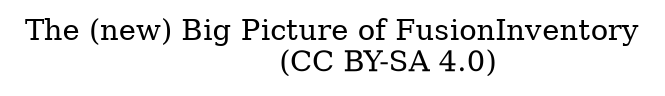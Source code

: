 digraph G {
   label = "The (new) Big Picture of FusionInventory\n\
            (CC BY-SA 4.0)"
   subgraph cluster_known_ethernet_devices {
   }  
   subgraph cluster_unknown_ethernet_devices {
   }  
   subgraph cluster_computer {
      subgraph cluster_information_sources {
      }  
      subgraph cluster_fia {
         subgraph cluster_fia_modules {
         }
      }  
      subgraph cluster_deploy_executions {
      }  
   }  
   subgraph cluster_vmware_esxi_cluster {
      subgraph cluster_vmware_esxi_1 {
      }  
      subgraph cluster_vmware_esxi_2 {
      }  
   }  
   subgraph cluster_vmware_esxi_3 {
   }  
   subgraph cluster_itasm_server {
      subgraph cluster_glpi {
         subgraph cluster_glpi_plugins {
         }  
      }  
   }  
   subgraph cluster_database_server {
      subgraph cluster_mysql {
      }
   }  
}

